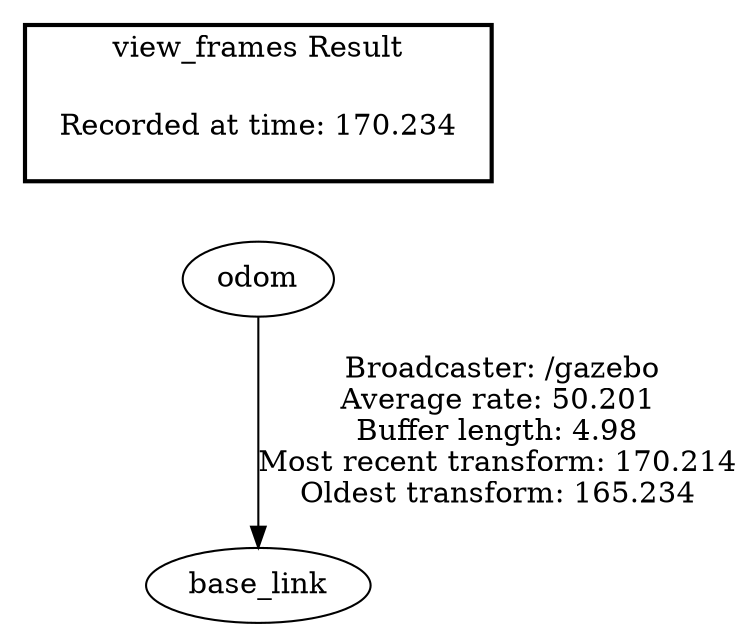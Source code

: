 digraph G {
"odom" -> "base_link"[label=" Broadcaster: /gazebo\nAverage rate: 50.201\nBuffer length: 4.98\nMost recent transform: 170.214\nOldest transform: 165.234\n"];
edge [style=invis];
 subgraph cluster_legend { style=bold; color=black; label ="view_frames Result";
"Recorded at time: 170.234"[ shape=plaintext ] ;
}->"odom";
}